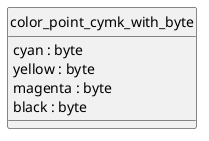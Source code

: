 @startuml uml
skinparam monochrome true
skinparam linetype ortho
hide circle

entity color_point_cymk_with_byte {
  cyan : byte
  yellow : byte
  magenta : byte
  black : byte
}

@enduml
